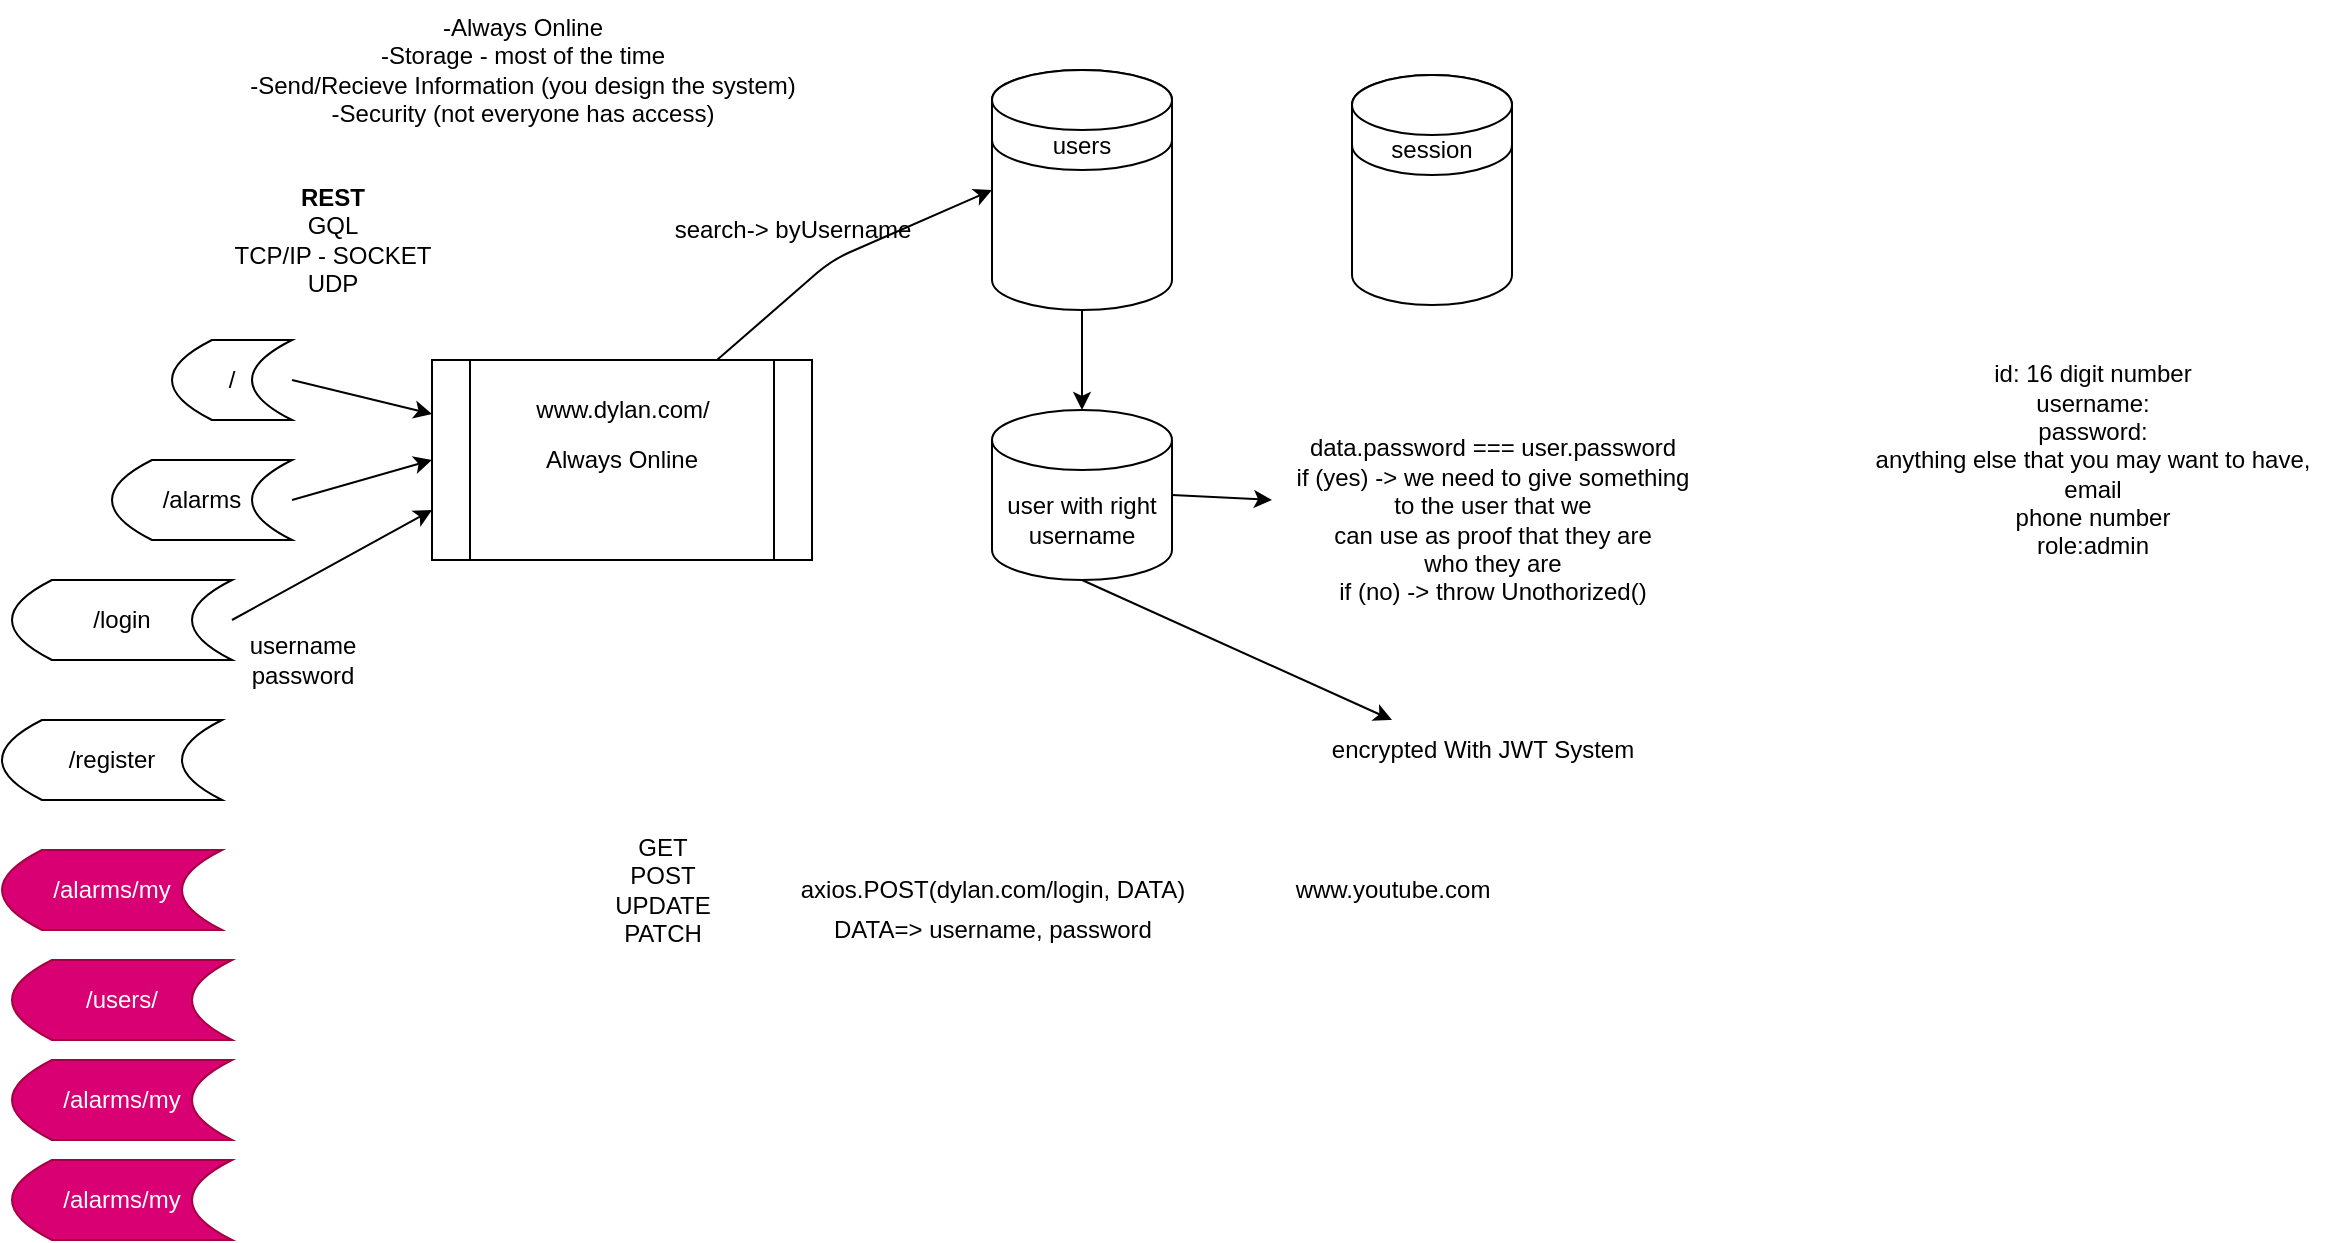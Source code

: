 <mxfile>
    <diagram id="aYiZZBmiPKzCqiRZxk2K" name="Page-1">
        <mxGraphModel dx="2072" dy="556" grid="1" gridSize="10" guides="1" tooltips="1" connect="1" arrows="1" fold="1" page="1" pageScale="1" pageWidth="850" pageHeight="1100" math="0" shadow="0">
            <root>
                <mxCell id="0"/>
                <mxCell id="1" parent="0"/>
                <mxCell id="2" value="-Always Online&lt;br&gt;-Storage - most of the time&lt;br&gt;-Send/Recieve Information (you design the system)&lt;br&gt;-Security (not everyone has access)" style="text;html=1;align=center;verticalAlign=middle;resizable=0;points=[];autosize=1;strokeColor=none;fillColor=none;" vertex="1" parent="1">
                    <mxGeometry x="-65" width="300" height="70" as="geometry"/>
                </mxCell>
                <mxCell id="23" style="edgeStyle=none;html=1;exitX=0.75;exitY=0;exitDx=0;exitDy=0;entryX=0;entryY=0.5;entryDx=0;entryDy=0;entryPerimeter=0;" edge="1" parent="1" source="3" target="22">
                    <mxGeometry relative="1" as="geometry">
                        <Array as="points">
                            <mxPoint x="240" y="130"/>
                        </Array>
                    </mxGeometry>
                </mxCell>
                <mxCell id="3" value="Always Online" style="shape=process;whiteSpace=wrap;html=1;backgroundOutline=1;" vertex="1" parent="1">
                    <mxGeometry x="40" y="180" width="190" height="100" as="geometry"/>
                </mxCell>
                <mxCell id="8" style="edgeStyle=none;html=1;exitX=1;exitY=0.5;exitDx=0;exitDy=0;" edge="1" parent="1" source="4" target="3">
                    <mxGeometry relative="1" as="geometry"/>
                </mxCell>
                <mxCell id="4" value="/" style="shape=dataStorage;whiteSpace=wrap;html=1;fixedSize=1;" vertex="1" parent="1">
                    <mxGeometry x="-90" y="170" width="60" height="40" as="geometry"/>
                </mxCell>
                <mxCell id="9" style="edgeStyle=none;html=1;exitX=1;exitY=0.5;exitDx=0;exitDy=0;entryX=0;entryY=0.5;entryDx=0;entryDy=0;" edge="1" parent="1" source="6" target="3">
                    <mxGeometry relative="1" as="geometry"/>
                </mxCell>
                <mxCell id="6" value="/alarms" style="shape=dataStorage;whiteSpace=wrap;html=1;fixedSize=1;" vertex="1" parent="1">
                    <mxGeometry x="-120" y="230" width="90" height="40" as="geometry"/>
                </mxCell>
                <mxCell id="10" style="edgeStyle=none;html=1;exitX=1;exitY=0.5;exitDx=0;exitDy=0;entryX=0;entryY=0.75;entryDx=0;entryDy=0;" edge="1" parent="1" source="7" target="3">
                    <mxGeometry relative="1" as="geometry"/>
                </mxCell>
                <mxCell id="7" value="/login" style="shape=dataStorage;whiteSpace=wrap;html=1;fixedSize=1;" vertex="1" parent="1">
                    <mxGeometry x="-170" y="290" width="110" height="40" as="geometry"/>
                </mxCell>
                <mxCell id="12" value="&lt;b&gt;REST&lt;/b&gt;&lt;br&gt;GQL&lt;br&gt;TCP/IP - SOCKET&lt;br&gt;UDP" style="text;html=1;align=center;verticalAlign=middle;resizable=0;points=[];autosize=1;strokeColor=none;fillColor=none;" vertex="1" parent="1">
                    <mxGeometry x="-70" y="85" width="120" height="70" as="geometry"/>
                </mxCell>
                <mxCell id="13" value="www.youtube.com" style="text;html=1;align=center;verticalAlign=middle;resizable=0;points=[];autosize=1;strokeColor=none;fillColor=none;" vertex="1" parent="1">
                    <mxGeometry x="460" y="430" width="120" height="30" as="geometry"/>
                </mxCell>
                <mxCell id="14" value="GET&lt;br&gt;POST&lt;br&gt;UPDATE&lt;br&gt;PATCH&lt;br&gt;" style="text;html=1;align=center;verticalAlign=middle;resizable=0;points=[];autosize=1;strokeColor=none;fillColor=none;" vertex="1" parent="1">
                    <mxGeometry x="120" y="410" width="70" height="70" as="geometry"/>
                </mxCell>
                <mxCell id="15" value="www.dylan.com/" style="text;html=1;align=center;verticalAlign=middle;resizable=0;points=[];autosize=1;strokeColor=none;fillColor=none;" vertex="1" parent="1">
                    <mxGeometry x="80" y="190" width="110" height="30" as="geometry"/>
                </mxCell>
                <mxCell id="19" value="axios.POST(dylan.com/login, DATA)" style="text;html=1;align=center;verticalAlign=middle;resizable=0;points=[];autosize=1;strokeColor=none;fillColor=none;" vertex="1" parent="1">
                    <mxGeometry x="210" y="430" width="220" height="30" as="geometry"/>
                </mxCell>
                <mxCell id="20" value="DATA=&amp;gt; username, password" style="text;html=1;align=center;verticalAlign=middle;resizable=0;points=[];autosize=1;strokeColor=none;fillColor=none;" vertex="1" parent="1">
                    <mxGeometry x="230" y="450" width="180" height="30" as="geometry"/>
                </mxCell>
                <mxCell id="21" value="username&lt;br&gt;password" style="text;html=1;align=center;verticalAlign=middle;resizable=0;points=[];autosize=1;strokeColor=none;fillColor=none;" vertex="1" parent="1">
                    <mxGeometry x="-65" y="310" width="80" height="40" as="geometry"/>
                </mxCell>
                <mxCell id="29" style="edgeStyle=none;html=1;exitX=0.5;exitY=1;exitDx=0;exitDy=0;exitPerimeter=0;entryX=0.5;entryY=0;entryDx=0;entryDy=0;entryPerimeter=0;" edge="1" parent="1" source="22" target="28">
                    <mxGeometry relative="1" as="geometry"/>
                </mxCell>
                <mxCell id="22" value="" style="shape=cylinder3;whiteSpace=wrap;html=1;boundedLbl=1;backgroundOutline=1;size=15;" vertex="1" parent="1">
                    <mxGeometry x="320" y="35" width="90" height="120" as="geometry"/>
                </mxCell>
                <mxCell id="24" value="users" style="shape=cylinder3;whiteSpace=wrap;html=1;boundedLbl=1;backgroundOutline=1;size=15;" vertex="1" parent="1">
                    <mxGeometry x="320" y="35" width="90" height="50" as="geometry"/>
                </mxCell>
                <mxCell id="25" value="/register" style="shape=dataStorage;whiteSpace=wrap;html=1;fixedSize=1;" vertex="1" parent="1">
                    <mxGeometry x="-175" y="360" width="110" height="40" as="geometry"/>
                </mxCell>
                <mxCell id="27" value="search-&amp;gt; byUsername" style="text;html=1;align=center;verticalAlign=middle;resizable=0;points=[];autosize=1;strokeColor=none;fillColor=none;" vertex="1" parent="1">
                    <mxGeometry x="150" y="100" width="140" height="30" as="geometry"/>
                </mxCell>
                <mxCell id="30" style="edgeStyle=none;html=1;exitX=1;exitY=0.5;exitDx=0;exitDy=0;exitPerimeter=0;" edge="1" parent="1" source="28">
                    <mxGeometry relative="1" as="geometry">
                        <mxPoint x="460" y="250" as="targetPoint"/>
                    </mxGeometry>
                </mxCell>
                <mxCell id="41" style="edgeStyle=none;html=1;exitX=0.5;exitY=1;exitDx=0;exitDy=0;exitPerimeter=0;" edge="1" parent="1" source="28">
                    <mxGeometry relative="1" as="geometry">
                        <mxPoint x="520" y="360" as="targetPoint"/>
                    </mxGeometry>
                </mxCell>
                <mxCell id="28" value="user with right username" style="shape=cylinder3;whiteSpace=wrap;html=1;boundedLbl=1;backgroundOutline=1;size=15;" vertex="1" parent="1">
                    <mxGeometry x="320" y="205" width="90" height="85" as="geometry"/>
                </mxCell>
                <mxCell id="33" value="id: 16 digit number&lt;br&gt;username:&lt;br&gt;password:&lt;br&gt;anything else that you may want to have,&lt;br&gt;email&lt;br&gt;phone number&lt;br&gt;role:admin" style="text;html=1;align=center;verticalAlign=middle;resizable=0;points=[];autosize=1;strokeColor=none;fillColor=none;" vertex="1" parent="1">
                    <mxGeometry x="750" y="175" width="240" height="110" as="geometry"/>
                </mxCell>
                <mxCell id="36" value="data.password === user.password&lt;br&gt;if (yes) -&amp;gt; we need to give something &lt;br&gt;to the user that we &lt;br&gt;can use as proof that they are &lt;br&gt;who they are&lt;br&gt;if (no) -&amp;gt; throw Unothorized()&lt;br&gt;" style="text;html=1;align=center;verticalAlign=middle;resizable=0;points=[];autosize=1;strokeColor=none;fillColor=none;" vertex="1" parent="1">
                    <mxGeometry x="460" y="210" width="220" height="100" as="geometry"/>
                </mxCell>
                <mxCell id="37" value="/alarms/my" style="shape=dataStorage;whiteSpace=wrap;html=1;fixedSize=1;fillColor=#d80073;fontColor=#ffffff;strokeColor=#A50040;" vertex="1" parent="1">
                    <mxGeometry x="-175" y="425" width="110" height="40" as="geometry"/>
                </mxCell>
                <mxCell id="38" value="/users/" style="shape=dataStorage;whiteSpace=wrap;html=1;fixedSize=1;fillColor=#d80073;fontColor=#ffffff;strokeColor=#A50040;" vertex="1" parent="1">
                    <mxGeometry x="-170" y="480" width="110" height="40" as="geometry"/>
                </mxCell>
                <mxCell id="39" value="/alarms/my" style="shape=dataStorage;whiteSpace=wrap;html=1;fixedSize=1;fillColor=#d80073;fontColor=#ffffff;strokeColor=#A50040;" vertex="1" parent="1">
                    <mxGeometry x="-170" y="530" width="110" height="40" as="geometry"/>
                </mxCell>
                <mxCell id="40" value="/alarms/my" style="shape=dataStorage;whiteSpace=wrap;html=1;fixedSize=1;fillColor=#d80073;fontColor=#ffffff;strokeColor=#A50040;" vertex="1" parent="1">
                    <mxGeometry x="-170" y="580" width="110" height="40" as="geometry"/>
                </mxCell>
                <mxCell id="42" value="encrypted With JWT System" style="text;html=1;align=center;verticalAlign=middle;resizable=0;points=[];autosize=1;strokeColor=none;fillColor=none;" vertex="1" parent="1">
                    <mxGeometry x="480" y="360" width="170" height="30" as="geometry"/>
                </mxCell>
                <mxCell id="43" value="" style="shape=cylinder3;whiteSpace=wrap;html=1;boundedLbl=1;backgroundOutline=1;size=15;" vertex="1" parent="1">
                    <mxGeometry x="500" y="37.5" width="80" height="115" as="geometry"/>
                </mxCell>
                <mxCell id="44" value="session" style="shape=cylinder3;whiteSpace=wrap;html=1;boundedLbl=1;backgroundOutline=1;size=15;" vertex="1" parent="1">
                    <mxGeometry x="500" y="37.5" width="80" height="50" as="geometry"/>
                </mxCell>
            </root>
        </mxGraphModel>
    </diagram>
</mxfile>